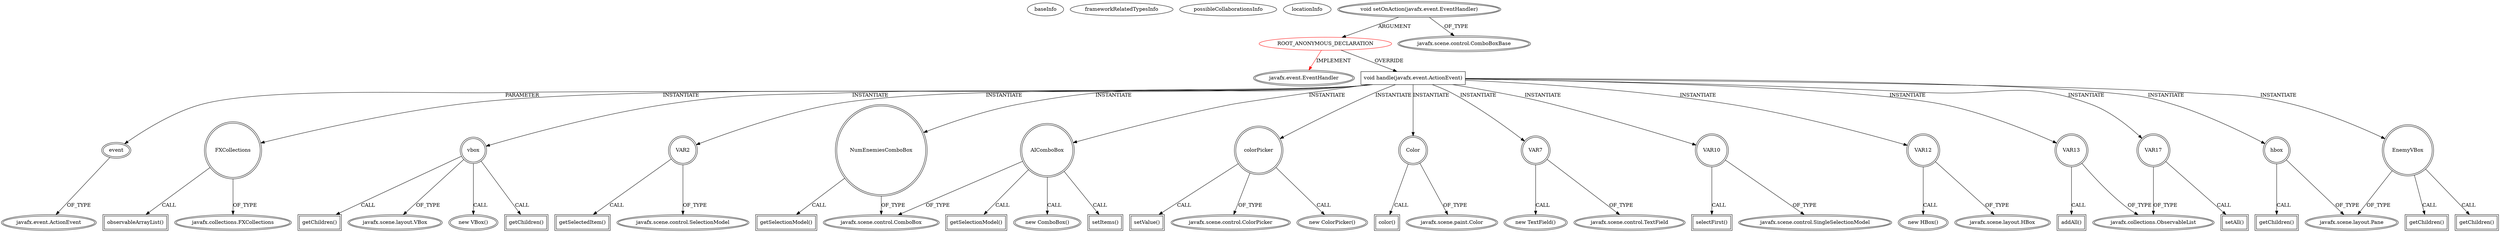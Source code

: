 digraph {
baseInfo[graphId=2642,category="extension_graph",isAnonymous=true,possibleRelation=false]
frameworkRelatedTypesInfo[0="javafx.event.EventHandler"]
possibleCollaborationsInfo[]
locationInfo[projectName="empollondefisica-PlanetGame",filePath="/empollondefisica-PlanetGame/PlanetGame-master/src/planetGame/MainMenuScene.java",contextSignature="void MainMenuScene(javafx.scene.Group,javafx.stage.Stage)",graphId="2642"]
0[label="ROOT_ANONYMOUS_DECLARATION",vertexType="ROOT_ANONYMOUS_DECLARATION",isFrameworkType=false,color=red]
1[label="javafx.event.EventHandler",vertexType="FRAMEWORK_INTERFACE_TYPE",isFrameworkType=true,peripheries=2]
2[label="void setOnAction(javafx.event.EventHandler)",vertexType="OUTSIDE_CALL",isFrameworkType=true,peripheries=2]
3[label="javafx.scene.control.ComboBoxBase",vertexType="FRAMEWORK_CLASS_TYPE",isFrameworkType=true,peripheries=2]
4[label="void handle(javafx.event.ActionEvent)",vertexType="OVERRIDING_METHOD_DECLARATION",isFrameworkType=false,shape=box]
5[label="event",vertexType="PARAMETER_DECLARATION",isFrameworkType=true,peripheries=2]
6[label="javafx.event.ActionEvent",vertexType="FRAMEWORK_CLASS_TYPE",isFrameworkType=true,peripheries=2]
7[label="FXCollections",vertexType="VARIABLE_EXPRESION",isFrameworkType=true,peripheries=2,shape=circle]
9[label="javafx.collections.FXCollections",vertexType="FRAMEWORK_CLASS_TYPE",isFrameworkType=true,peripheries=2]
8[label="observableArrayList()",vertexType="INSIDE_CALL",isFrameworkType=true,peripheries=2,shape=box]
11[label="vbox",vertexType="VARIABLE_EXPRESION",isFrameworkType=true,peripheries=2,shape=circle]
12[label="javafx.scene.layout.VBox",vertexType="FRAMEWORK_CLASS_TYPE",isFrameworkType=true,peripheries=2]
10[label="new VBox()",vertexType="CONSTRUCTOR_CALL",isFrameworkType=true,peripheries=2]
13[label="VAR2",vertexType="VARIABLE_EXPRESION",isFrameworkType=true,peripheries=2,shape=circle]
15[label="javafx.scene.control.SelectionModel",vertexType="FRAMEWORK_CLASS_TYPE",isFrameworkType=true,peripheries=2]
14[label="getSelectedItem()",vertexType="INSIDE_CALL",isFrameworkType=true,peripheries=2,shape=box]
16[label="NumEnemiesComboBox",vertexType="VARIABLE_EXPRESION",isFrameworkType=true,peripheries=2,shape=circle]
18[label="javafx.scene.control.ComboBox",vertexType="FRAMEWORK_CLASS_TYPE",isFrameworkType=true,peripheries=2]
17[label="getSelectionModel()",vertexType="INSIDE_CALL",isFrameworkType=true,peripheries=2,shape=box]
20[label="colorPicker",vertexType="VARIABLE_EXPRESION",isFrameworkType=true,peripheries=2,shape=circle]
21[label="javafx.scene.control.ColorPicker",vertexType="FRAMEWORK_CLASS_TYPE",isFrameworkType=true,peripheries=2]
19[label="new ColorPicker()",vertexType="CONSTRUCTOR_CALL",isFrameworkType=true,peripheries=2]
23[label="setValue()",vertexType="INSIDE_CALL",isFrameworkType=true,peripheries=2,shape=box]
24[label="Color",vertexType="VARIABLE_EXPRESION",isFrameworkType=true,peripheries=2,shape=circle]
26[label="javafx.scene.paint.Color",vertexType="FRAMEWORK_CLASS_TYPE",isFrameworkType=true,peripheries=2]
25[label="color()",vertexType="INSIDE_CALL",isFrameworkType=true,peripheries=2,shape=box]
28[label="VAR7",vertexType="VARIABLE_EXPRESION",isFrameworkType=true,peripheries=2,shape=circle]
29[label="javafx.scene.control.TextField",vertexType="FRAMEWORK_CLASS_TYPE",isFrameworkType=true,peripheries=2]
27[label="new TextField()",vertexType="CONSTRUCTOR_CALL",isFrameworkType=true,peripheries=2]
31[label="AIComboBox",vertexType="VARIABLE_EXPRESION",isFrameworkType=true,peripheries=2,shape=circle]
30[label="new ComboBox()",vertexType="CONSTRUCTOR_CALL",isFrameworkType=true,peripheries=2]
34[label="setItems()",vertexType="INSIDE_CALL",isFrameworkType=true,peripheries=2,shape=box]
35[label="VAR10",vertexType="VARIABLE_EXPRESION",isFrameworkType=true,peripheries=2,shape=circle]
37[label="javafx.scene.control.SingleSelectionModel",vertexType="FRAMEWORK_CLASS_TYPE",isFrameworkType=true,peripheries=2]
36[label="selectFirst()",vertexType="INSIDE_CALL",isFrameworkType=true,peripheries=2,shape=box]
39[label="getSelectionModel()",vertexType="INSIDE_CALL",isFrameworkType=true,peripheries=2,shape=box]
41[label="VAR12",vertexType="VARIABLE_EXPRESION",isFrameworkType=true,peripheries=2,shape=circle]
42[label="javafx.scene.layout.HBox",vertexType="FRAMEWORK_CLASS_TYPE",isFrameworkType=true,peripheries=2]
40[label="new HBox()",vertexType="CONSTRUCTOR_CALL",isFrameworkType=true,peripheries=2]
43[label="VAR13",vertexType="VARIABLE_EXPRESION",isFrameworkType=true,peripheries=2,shape=circle]
45[label="javafx.collections.ObservableList",vertexType="FRAMEWORK_INTERFACE_TYPE",isFrameworkType=true,peripheries=2]
44[label="addAll()",vertexType="INSIDE_CALL",isFrameworkType=true,peripheries=2,shape=box]
46[label="hbox",vertexType="VARIABLE_EXPRESION",isFrameworkType=true,peripheries=2,shape=circle]
48[label="javafx.scene.layout.Pane",vertexType="FRAMEWORK_CLASS_TYPE",isFrameworkType=true,peripheries=2]
47[label="getChildren()",vertexType="INSIDE_CALL",isFrameworkType=true,peripheries=2,shape=box]
50[label="getChildren()",vertexType="INSIDE_CALL",isFrameworkType=true,peripheries=2,shape=box]
51[label="EnemyVBox",vertexType="VARIABLE_EXPRESION",isFrameworkType=true,peripheries=2,shape=circle]
52[label="getChildren()",vertexType="INSIDE_CALL",isFrameworkType=true,peripheries=2,shape=box]
54[label="VAR17",vertexType="VARIABLE_EXPRESION",isFrameworkType=true,peripheries=2,shape=circle]
55[label="setAll()",vertexType="INSIDE_CALL",isFrameworkType=true,peripheries=2,shape=box]
58[label="getChildren()",vertexType="INSIDE_CALL",isFrameworkType=true,peripheries=2,shape=box]
60[label="getChildren()",vertexType="INSIDE_CALL",isFrameworkType=true,peripheries=2,shape=box]
0->1[label="IMPLEMENT",color=red]
2->0[label="ARGUMENT"]
2->3[label="OF_TYPE"]
0->4[label="OVERRIDE"]
5->6[label="OF_TYPE"]
4->5[label="PARAMETER"]
4->7[label="INSTANTIATE"]
7->9[label="OF_TYPE"]
7->8[label="CALL"]
4->11[label="INSTANTIATE"]
11->12[label="OF_TYPE"]
11->10[label="CALL"]
4->13[label="INSTANTIATE"]
13->15[label="OF_TYPE"]
13->14[label="CALL"]
4->16[label="INSTANTIATE"]
16->18[label="OF_TYPE"]
16->17[label="CALL"]
4->20[label="INSTANTIATE"]
20->21[label="OF_TYPE"]
20->19[label="CALL"]
20->23[label="CALL"]
4->24[label="INSTANTIATE"]
24->26[label="OF_TYPE"]
24->25[label="CALL"]
4->28[label="INSTANTIATE"]
28->29[label="OF_TYPE"]
28->27[label="CALL"]
4->31[label="INSTANTIATE"]
31->18[label="OF_TYPE"]
31->30[label="CALL"]
31->34[label="CALL"]
4->35[label="INSTANTIATE"]
35->37[label="OF_TYPE"]
35->36[label="CALL"]
31->39[label="CALL"]
4->41[label="INSTANTIATE"]
41->42[label="OF_TYPE"]
41->40[label="CALL"]
4->43[label="INSTANTIATE"]
43->45[label="OF_TYPE"]
43->44[label="CALL"]
4->46[label="INSTANTIATE"]
46->48[label="OF_TYPE"]
46->47[label="CALL"]
11->50[label="CALL"]
4->51[label="INSTANTIATE"]
51->48[label="OF_TYPE"]
51->52[label="CALL"]
4->54[label="INSTANTIATE"]
54->45[label="OF_TYPE"]
54->55[label="CALL"]
51->58[label="CALL"]
11->60[label="CALL"]
}
